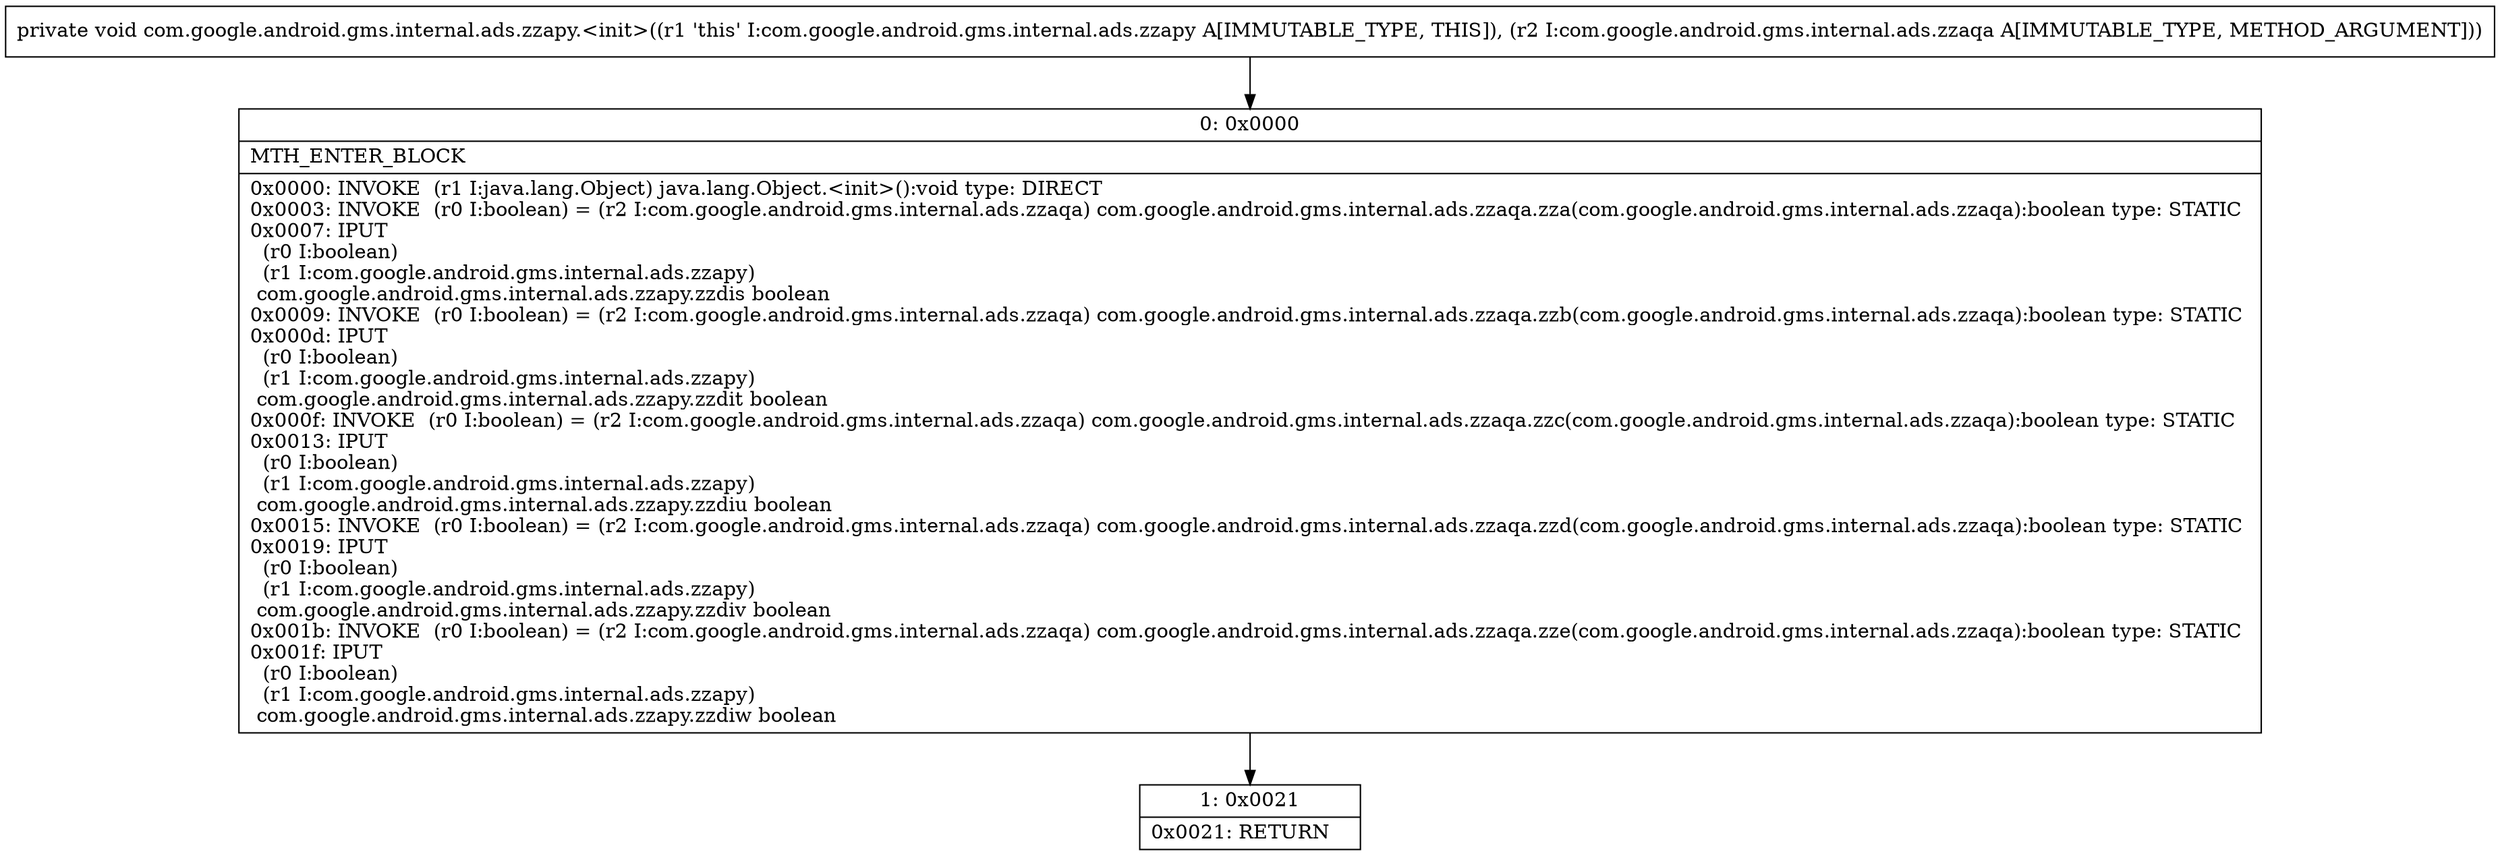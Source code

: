 digraph "CFG forcom.google.android.gms.internal.ads.zzapy.\<init\>(Lcom\/google\/android\/gms\/internal\/ads\/zzaqa;)V" {
Node_0 [shape=record,label="{0\:\ 0x0000|MTH_ENTER_BLOCK\l|0x0000: INVOKE  (r1 I:java.lang.Object) java.lang.Object.\<init\>():void type: DIRECT \l0x0003: INVOKE  (r0 I:boolean) = (r2 I:com.google.android.gms.internal.ads.zzaqa) com.google.android.gms.internal.ads.zzaqa.zza(com.google.android.gms.internal.ads.zzaqa):boolean type: STATIC \l0x0007: IPUT  \l  (r0 I:boolean)\l  (r1 I:com.google.android.gms.internal.ads.zzapy)\l com.google.android.gms.internal.ads.zzapy.zzdis boolean \l0x0009: INVOKE  (r0 I:boolean) = (r2 I:com.google.android.gms.internal.ads.zzaqa) com.google.android.gms.internal.ads.zzaqa.zzb(com.google.android.gms.internal.ads.zzaqa):boolean type: STATIC \l0x000d: IPUT  \l  (r0 I:boolean)\l  (r1 I:com.google.android.gms.internal.ads.zzapy)\l com.google.android.gms.internal.ads.zzapy.zzdit boolean \l0x000f: INVOKE  (r0 I:boolean) = (r2 I:com.google.android.gms.internal.ads.zzaqa) com.google.android.gms.internal.ads.zzaqa.zzc(com.google.android.gms.internal.ads.zzaqa):boolean type: STATIC \l0x0013: IPUT  \l  (r0 I:boolean)\l  (r1 I:com.google.android.gms.internal.ads.zzapy)\l com.google.android.gms.internal.ads.zzapy.zzdiu boolean \l0x0015: INVOKE  (r0 I:boolean) = (r2 I:com.google.android.gms.internal.ads.zzaqa) com.google.android.gms.internal.ads.zzaqa.zzd(com.google.android.gms.internal.ads.zzaqa):boolean type: STATIC \l0x0019: IPUT  \l  (r0 I:boolean)\l  (r1 I:com.google.android.gms.internal.ads.zzapy)\l com.google.android.gms.internal.ads.zzapy.zzdiv boolean \l0x001b: INVOKE  (r0 I:boolean) = (r2 I:com.google.android.gms.internal.ads.zzaqa) com.google.android.gms.internal.ads.zzaqa.zze(com.google.android.gms.internal.ads.zzaqa):boolean type: STATIC \l0x001f: IPUT  \l  (r0 I:boolean)\l  (r1 I:com.google.android.gms.internal.ads.zzapy)\l com.google.android.gms.internal.ads.zzapy.zzdiw boolean \l}"];
Node_1 [shape=record,label="{1\:\ 0x0021|0x0021: RETURN   \l}"];
MethodNode[shape=record,label="{private void com.google.android.gms.internal.ads.zzapy.\<init\>((r1 'this' I:com.google.android.gms.internal.ads.zzapy A[IMMUTABLE_TYPE, THIS]), (r2 I:com.google.android.gms.internal.ads.zzaqa A[IMMUTABLE_TYPE, METHOD_ARGUMENT])) }"];
MethodNode -> Node_0;
Node_0 -> Node_1;
}

